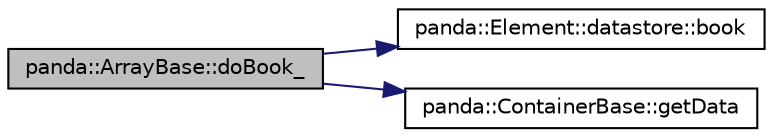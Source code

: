 digraph G
{
  edge [fontname="Helvetica",fontsize="10",labelfontname="Helvetica",labelfontsize="10"];
  node [fontname="Helvetica",fontsize="10",shape=record];
  rankdir=LR;
  Node1 [label="panda::ArrayBase::doBook_",height=0.2,width=0.4,color="black", fillcolor="grey75", style="filled" fontcolor="black"];
  Node1 -> Node2 [color="midnightblue",fontsize="10",style="solid"];
  Node2 [label="panda::Element::datastore::book",height=0.2,width=0.4,color="black", fillcolor="white", style="filled",URL="$structpanda_1_1Element_1_1datastore.html#a2e677f904aee6a53452674b83bea49e4"];
  Node1 -> Node3 [color="midnightblue",fontsize="10",style="solid"];
  Node3 [label="panda::ContainerBase::getData",height=0.2,width=0.4,color="black", fillcolor="white", style="filled",URL="$classpanda_1_1ContainerBase.html#adbb8e159edc835222dc6485291d3830d"];
}
